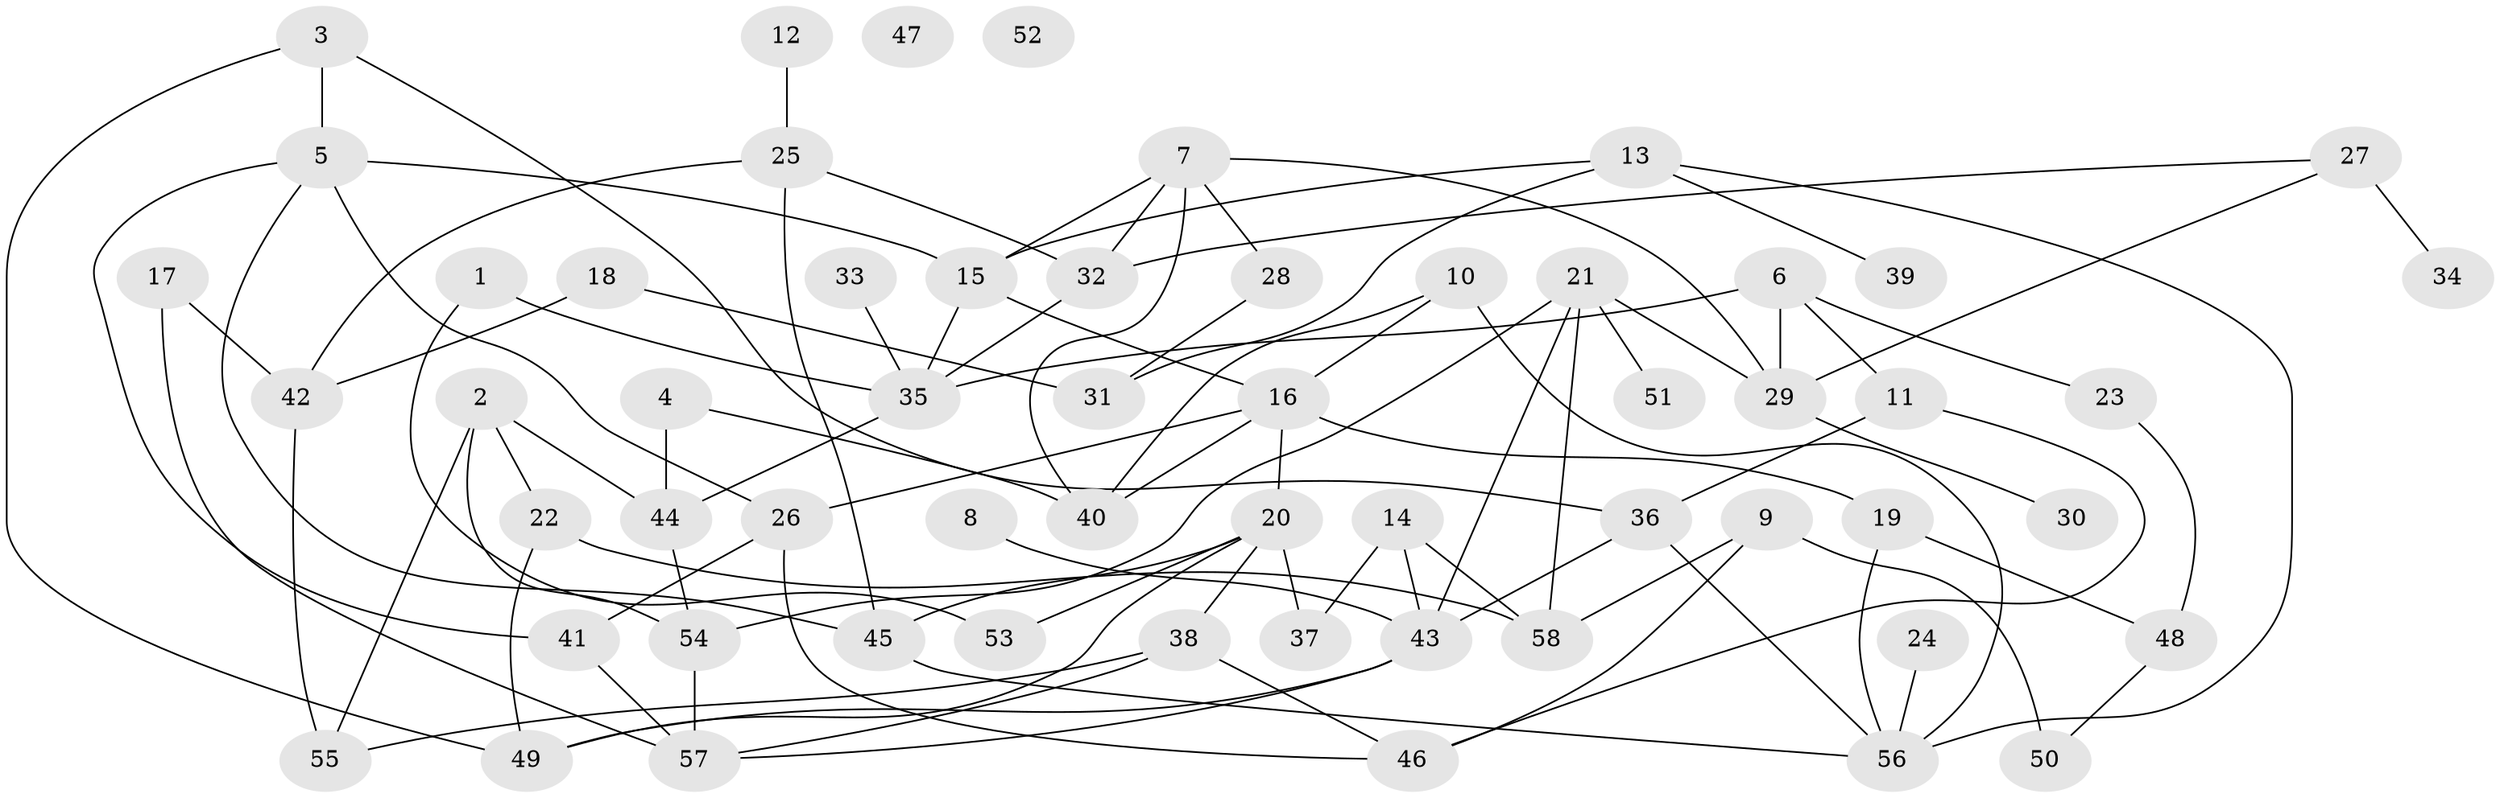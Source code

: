 // Generated by graph-tools (version 1.1) at 2025/25/03/09/25 03:25:15]
// undirected, 58 vertices, 93 edges
graph export_dot {
graph [start="1"]
  node [color=gray90,style=filled];
  1;
  2;
  3;
  4;
  5;
  6;
  7;
  8;
  9;
  10;
  11;
  12;
  13;
  14;
  15;
  16;
  17;
  18;
  19;
  20;
  21;
  22;
  23;
  24;
  25;
  26;
  27;
  28;
  29;
  30;
  31;
  32;
  33;
  34;
  35;
  36;
  37;
  38;
  39;
  40;
  41;
  42;
  43;
  44;
  45;
  46;
  47;
  48;
  49;
  50;
  51;
  52;
  53;
  54;
  55;
  56;
  57;
  58;
  1 -- 35;
  1 -- 53;
  2 -- 22;
  2 -- 44;
  2 -- 54;
  2 -- 55;
  3 -- 5;
  3 -- 36;
  3 -- 49;
  4 -- 40;
  4 -- 44;
  5 -- 15;
  5 -- 26;
  5 -- 41;
  5 -- 45;
  6 -- 11;
  6 -- 23;
  6 -- 29;
  6 -- 35;
  7 -- 15;
  7 -- 28;
  7 -- 29;
  7 -- 32;
  7 -- 40;
  8 -- 43;
  9 -- 46;
  9 -- 50;
  9 -- 58;
  10 -- 16;
  10 -- 40;
  10 -- 56;
  11 -- 36;
  11 -- 46;
  12 -- 25;
  13 -- 15;
  13 -- 31;
  13 -- 39;
  13 -- 56;
  14 -- 37;
  14 -- 43;
  14 -- 58;
  15 -- 16;
  15 -- 35;
  16 -- 19;
  16 -- 20;
  16 -- 26;
  16 -- 40;
  17 -- 42;
  17 -- 57;
  18 -- 31;
  18 -- 42;
  19 -- 48;
  19 -- 56;
  20 -- 37;
  20 -- 38;
  20 -- 45;
  20 -- 49;
  20 -- 53;
  21 -- 29;
  21 -- 43;
  21 -- 51;
  21 -- 54;
  21 -- 58;
  22 -- 49;
  22 -- 58;
  23 -- 48;
  24 -- 56;
  25 -- 32;
  25 -- 42;
  25 -- 45;
  26 -- 41;
  26 -- 46;
  27 -- 29;
  27 -- 32;
  27 -- 34;
  28 -- 31;
  29 -- 30;
  32 -- 35;
  33 -- 35;
  35 -- 44;
  36 -- 43;
  36 -- 56;
  38 -- 46;
  38 -- 55;
  38 -- 57;
  41 -- 57;
  42 -- 55;
  43 -- 49;
  43 -- 57;
  44 -- 54;
  45 -- 56;
  48 -- 50;
  54 -- 57;
}
